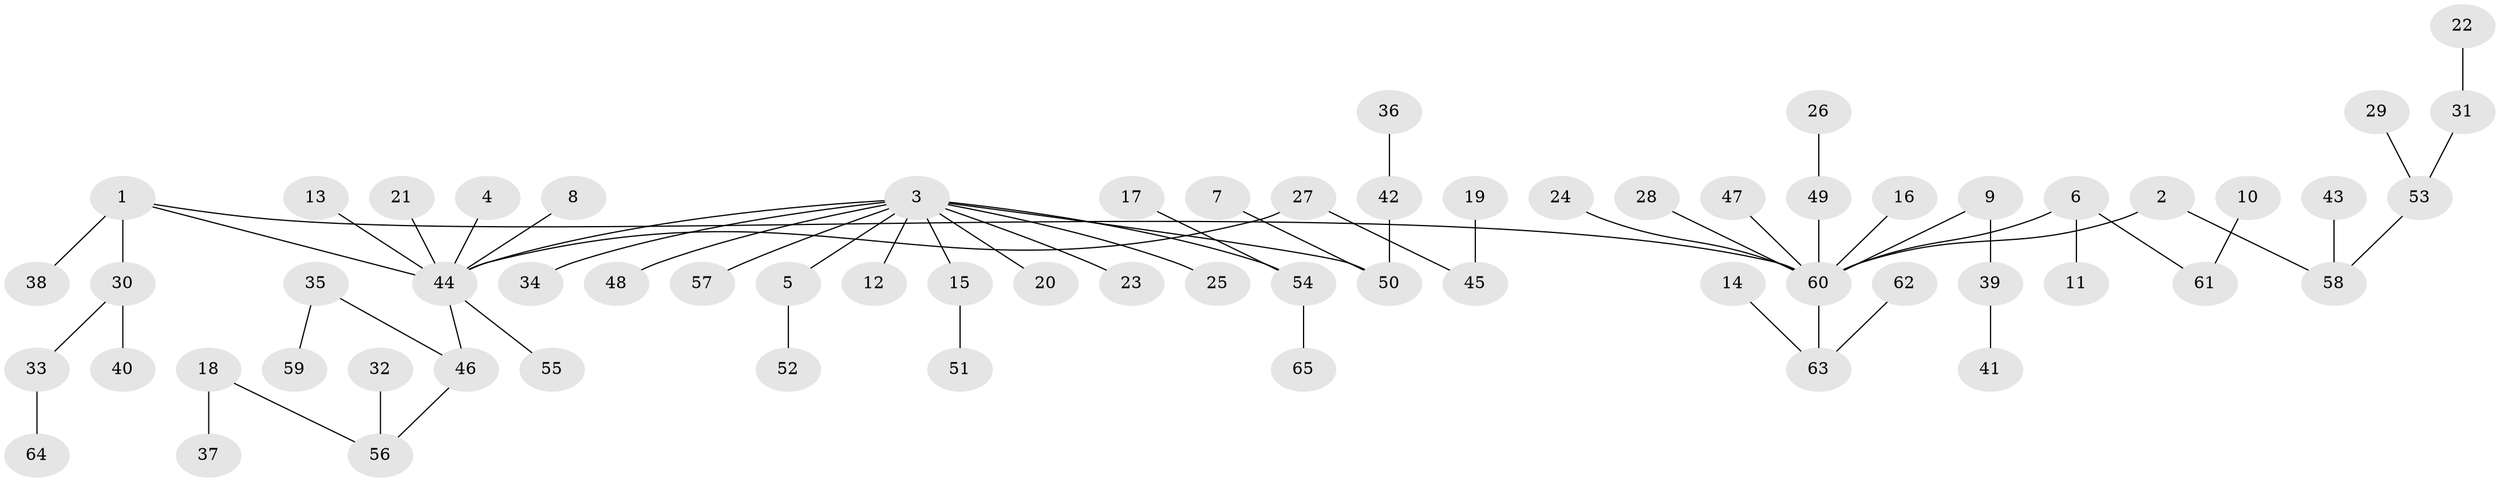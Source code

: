 // original degree distribution, {4: 0.031007751937984496, 2: 0.27906976744186046, 6: 0.015503875968992248, 3: 0.13178294573643412, 7: 0.015503875968992248, 8: 0.007751937984496124, 5: 0.031007751937984496, 1: 0.4883720930232558}
// Generated by graph-tools (version 1.1) at 2025/26/03/09/25 03:26:29]
// undirected, 65 vertices, 64 edges
graph export_dot {
graph [start="1"]
  node [color=gray90,style=filled];
  1;
  2;
  3;
  4;
  5;
  6;
  7;
  8;
  9;
  10;
  11;
  12;
  13;
  14;
  15;
  16;
  17;
  18;
  19;
  20;
  21;
  22;
  23;
  24;
  25;
  26;
  27;
  28;
  29;
  30;
  31;
  32;
  33;
  34;
  35;
  36;
  37;
  38;
  39;
  40;
  41;
  42;
  43;
  44;
  45;
  46;
  47;
  48;
  49;
  50;
  51;
  52;
  53;
  54;
  55;
  56;
  57;
  58;
  59;
  60;
  61;
  62;
  63;
  64;
  65;
  1 -- 30 [weight=1.0];
  1 -- 38 [weight=1.0];
  1 -- 44 [weight=1.0];
  1 -- 60 [weight=1.0];
  2 -- 58 [weight=1.0];
  2 -- 60 [weight=1.0];
  3 -- 5 [weight=1.0];
  3 -- 12 [weight=1.0];
  3 -- 15 [weight=1.0];
  3 -- 20 [weight=1.0];
  3 -- 23 [weight=1.0];
  3 -- 25 [weight=1.0];
  3 -- 34 [weight=1.0];
  3 -- 44 [weight=1.0];
  3 -- 48 [weight=1.0];
  3 -- 50 [weight=1.0];
  3 -- 54 [weight=1.0];
  3 -- 57 [weight=1.0];
  4 -- 44 [weight=1.0];
  5 -- 52 [weight=1.0];
  6 -- 11 [weight=1.0];
  6 -- 60 [weight=1.0];
  6 -- 61 [weight=1.0];
  7 -- 50 [weight=1.0];
  8 -- 44 [weight=1.0];
  9 -- 39 [weight=1.0];
  9 -- 60 [weight=1.0];
  10 -- 61 [weight=1.0];
  13 -- 44 [weight=1.0];
  14 -- 63 [weight=1.0];
  15 -- 51 [weight=1.0];
  16 -- 60 [weight=1.0];
  17 -- 54 [weight=1.0];
  18 -- 37 [weight=1.0];
  18 -- 56 [weight=1.0];
  19 -- 45 [weight=1.0];
  21 -- 44 [weight=1.0];
  22 -- 31 [weight=1.0];
  24 -- 60 [weight=1.0];
  26 -- 49 [weight=1.0];
  27 -- 44 [weight=1.0];
  27 -- 45 [weight=1.0];
  28 -- 60 [weight=1.0];
  29 -- 53 [weight=1.0];
  30 -- 33 [weight=1.0];
  30 -- 40 [weight=1.0];
  31 -- 53 [weight=1.0];
  32 -- 56 [weight=1.0];
  33 -- 64 [weight=1.0];
  35 -- 46 [weight=1.0];
  35 -- 59 [weight=1.0];
  36 -- 42 [weight=1.0];
  39 -- 41 [weight=1.0];
  42 -- 50 [weight=1.0];
  43 -- 58 [weight=1.0];
  44 -- 46 [weight=1.0];
  44 -- 55 [weight=1.0];
  46 -- 56 [weight=1.0];
  47 -- 60 [weight=1.0];
  49 -- 60 [weight=1.0];
  53 -- 58 [weight=1.0];
  54 -- 65 [weight=1.0];
  60 -- 63 [weight=1.0];
  62 -- 63 [weight=1.0];
}
